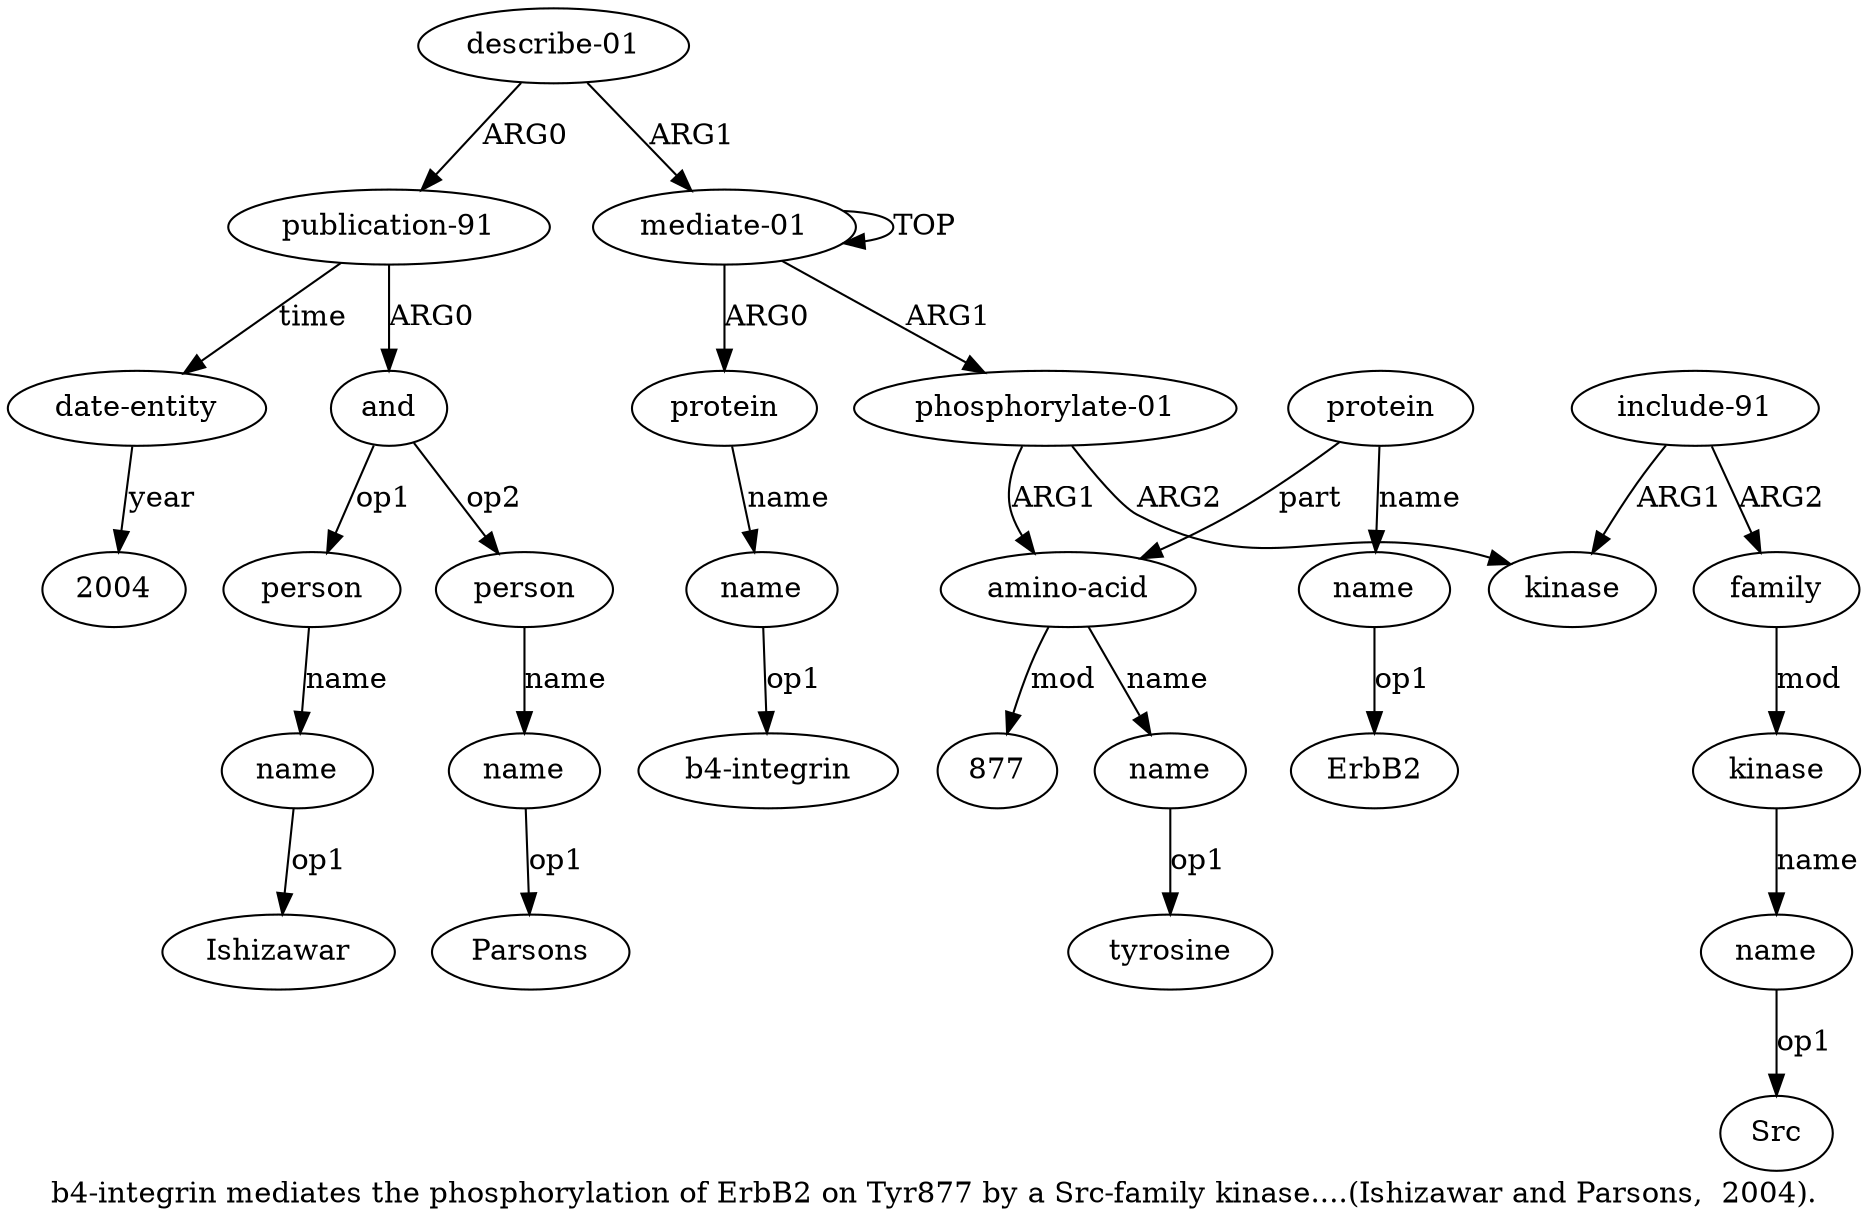 digraph  {
	graph [label="b4-integrin mediates the phosphorylation of ErbB2 on Tyr877 by a Src-family kinase....(Ishizawar and Parsons,  2004)."];
	node [label="\N"];
	a20	 [color=black,
		gold_ind=20,
		gold_label="date-entity",
		label="date-entity",
		test_ind=20,
		test_label="date-entity"];
	"a20 2004"	 [color=black,
		gold_ind=-1,
		gold_label=2004,
		label=2004,
		test_ind=-1,
		test_label=2004];
	a20 -> "a20 2004" [key=0,
	color=black,
	gold_label=year,
	label=year,
	test_label=year];
"a12 Src" [color=black,
	gold_ind=-1,
	gold_label=Src,
	label=Src,
	test_ind=-1,
	test_label=Src];
"a7 ErbB2" [color=black,
	gold_ind=-1,
	gold_label=ErbB2,
	label=ErbB2,
	test_ind=-1,
	test_label=ErbB2];
"a5 tyrosine" [color=black,
	gold_ind=-1,
	gold_label=tyrosine,
	label=tyrosine,
	test_ind=-1,
	test_label=tyrosine];
"a17 Ishizawar" [color=black,
	gold_ind=-1,
	gold_label=Ishizawar,
	label=Ishizawar,
	test_ind=-1,
	test_label=Ishizawar];
"a19 Parsons" [color=black,
	gold_ind=-1,
	gold_label=Parsons,
	label=Parsons,
	test_ind=-1,
	test_label=Parsons];
"a2 b4-integrin" [color=black,
	gold_ind=-1,
	gold_label="b4-integrin",
	label="b4-integrin",
	test_ind=-1,
	test_label="b4-integrin"];
a15 [color=black,
	gold_ind=15,
	gold_label=and,
	label=and,
	test_ind=15,
	test_label=and];
a16 [color=black,
	gold_ind=16,
	gold_label=person,
	label=person,
	test_ind=16,
	test_label=person];
a15 -> a16 [key=0,
color=black,
gold_label=op1,
label=op1,
test_label=op1];
a18 [color=black,
gold_ind=18,
gold_label=person,
label=person,
test_ind=18,
test_label=person];
a15 -> a18 [key=0,
color=black,
gold_label=op2,
label=op2,
test_label=op2];
a14 [color=black,
gold_ind=14,
gold_label="publication-91",
label="publication-91",
test_ind=14,
test_label="publication-91"];
a14 -> a20 [key=0,
color=black,
gold_label=time,
label=time,
test_label=time];
a14 -> a15 [key=0,
color=black,
gold_label=ARG0,
label=ARG0,
test_label=ARG0];
a17 [color=black,
gold_ind=17,
gold_label=name,
label=name,
test_ind=17,
test_label=name];
a17 -> "a17 Ishizawar" [key=0,
color=black,
gold_label=op1,
label=op1,
test_label=op1];
a16 -> a17 [key=0,
color=black,
gold_label=name,
label=name,
test_label=name];
a11 [color=black,
gold_ind=11,
gold_label=kinase,
label=kinase,
test_ind=11,
test_label=kinase];
a12 [color=black,
gold_ind=12,
gold_label=name,
label=name,
test_ind=12,
test_label=name];
a11 -> a12 [key=0,
color=black,
gold_label=name,
label=name,
test_label=name];
a10 [color=black,
gold_ind=10,
gold_label=family,
label=family,
test_ind=10,
test_label=family];
a10 -> a11 [key=0,
color=black,
gold_label=mod,
label=mod,
test_label=mod];
a13 [color=black,
gold_ind=13,
gold_label="describe-01",
label="describe-01",
test_ind=13,
test_label="describe-01"];
a13 -> a14 [key=0,
color=black,
gold_label=ARG0,
label=ARG0,
test_label=ARG0];
a0 [color=black,
gold_ind=0,
gold_label="mediate-01",
label="mediate-01",
test_ind=0,
test_label="mediate-01"];
a13 -> a0 [key=0,
color=black,
gold_label=ARG1,
label=ARG1,
test_label=ARG1];
a12 -> "a12 Src" [key=0,
color=black,
gold_label=op1,
label=op1,
test_label=op1];
a19 [color=black,
gold_ind=19,
gold_label=name,
label=name,
test_ind=19,
test_label=name];
a19 -> "a19 Parsons" [key=0,
color=black,
gold_label=op1,
label=op1,
test_label=op1];
a18 -> a19 [key=0,
color=black,
gold_label=name,
label=name,
test_label=name];
a1 [color=black,
gold_ind=1,
gold_label=protein,
label=protein,
test_ind=1,
test_label=protein];
a2 [color=black,
gold_ind=2,
gold_label=name,
label=name,
test_ind=2,
test_label=name];
a1 -> a2 [key=0,
color=black,
gold_label=name,
label=name,
test_label=name];
a0 -> a1 [key=0,
color=black,
gold_label=ARG0,
label=ARG0,
test_label=ARG0];
a0 -> a0 [key=0,
color=black,
gold_label=TOP,
label=TOP,
test_label=TOP];
a3 [color=black,
gold_ind=3,
gold_label="phosphorylate-01",
label="phosphorylate-01",
test_ind=3,
test_label="phosphorylate-01"];
a0 -> a3 [key=0,
color=black,
gold_label=ARG1,
label=ARG1,
test_label=ARG1];
a4 [color=black,
gold_ind=4,
gold_label="amino-acid",
label="amino-acid",
test_ind=4,
test_label="amino-acid"];
a3 -> a4 [key=0,
color=black,
gold_label=ARG1,
label=ARG1,
test_label=ARG1];
a8 [color=black,
gold_ind=8,
gold_label=kinase,
label=kinase,
test_ind=8,
test_label=kinase];
a3 -> a8 [key=0,
color=black,
gold_label=ARG2,
label=ARG2,
test_label=ARG2];
a2 -> "a2 b4-integrin" [key=0,
color=black,
gold_label=op1,
label=op1,
test_label=op1];
a5 [color=black,
gold_ind=5,
gold_label=name,
label=name,
test_ind=5,
test_label=name];
a5 -> "a5 tyrosine" [key=0,
color=black,
gold_label=op1,
label=op1,
test_label=op1];
a4 -> a5 [key=0,
color=black,
gold_label=name,
label=name,
test_label=name];
"a4 877" [color=black,
gold_ind=-1,
gold_label=877,
label=877,
test_ind=-1,
test_label=877];
a4 -> "a4 877" [key=0,
color=black,
gold_label=mod,
label=mod,
test_label=mod];
a7 [color=black,
gold_ind=7,
gold_label=name,
label=name,
test_ind=7,
test_label=name];
a7 -> "a7 ErbB2" [key=0,
color=black,
gold_label=op1,
label=op1,
test_label=op1];
a6 [color=black,
gold_ind=6,
gold_label=protein,
label=protein,
test_ind=6,
test_label=protein];
a6 -> a4 [key=0,
color=black,
gold_label=part,
label=part,
test_label=part];
a6 -> a7 [key=0,
color=black,
gold_label=name,
label=name,
test_label=name];
a9 [color=black,
gold_ind=9,
gold_label="include-91",
label="include-91",
test_ind=9,
test_label="include-91"];
a9 -> a10 [key=0,
color=black,
gold_label=ARG2,
label=ARG2,
test_label=ARG2];
a9 -> a8 [key=0,
color=black,
gold_label=ARG1,
label=ARG1,
test_label=ARG1];
}
